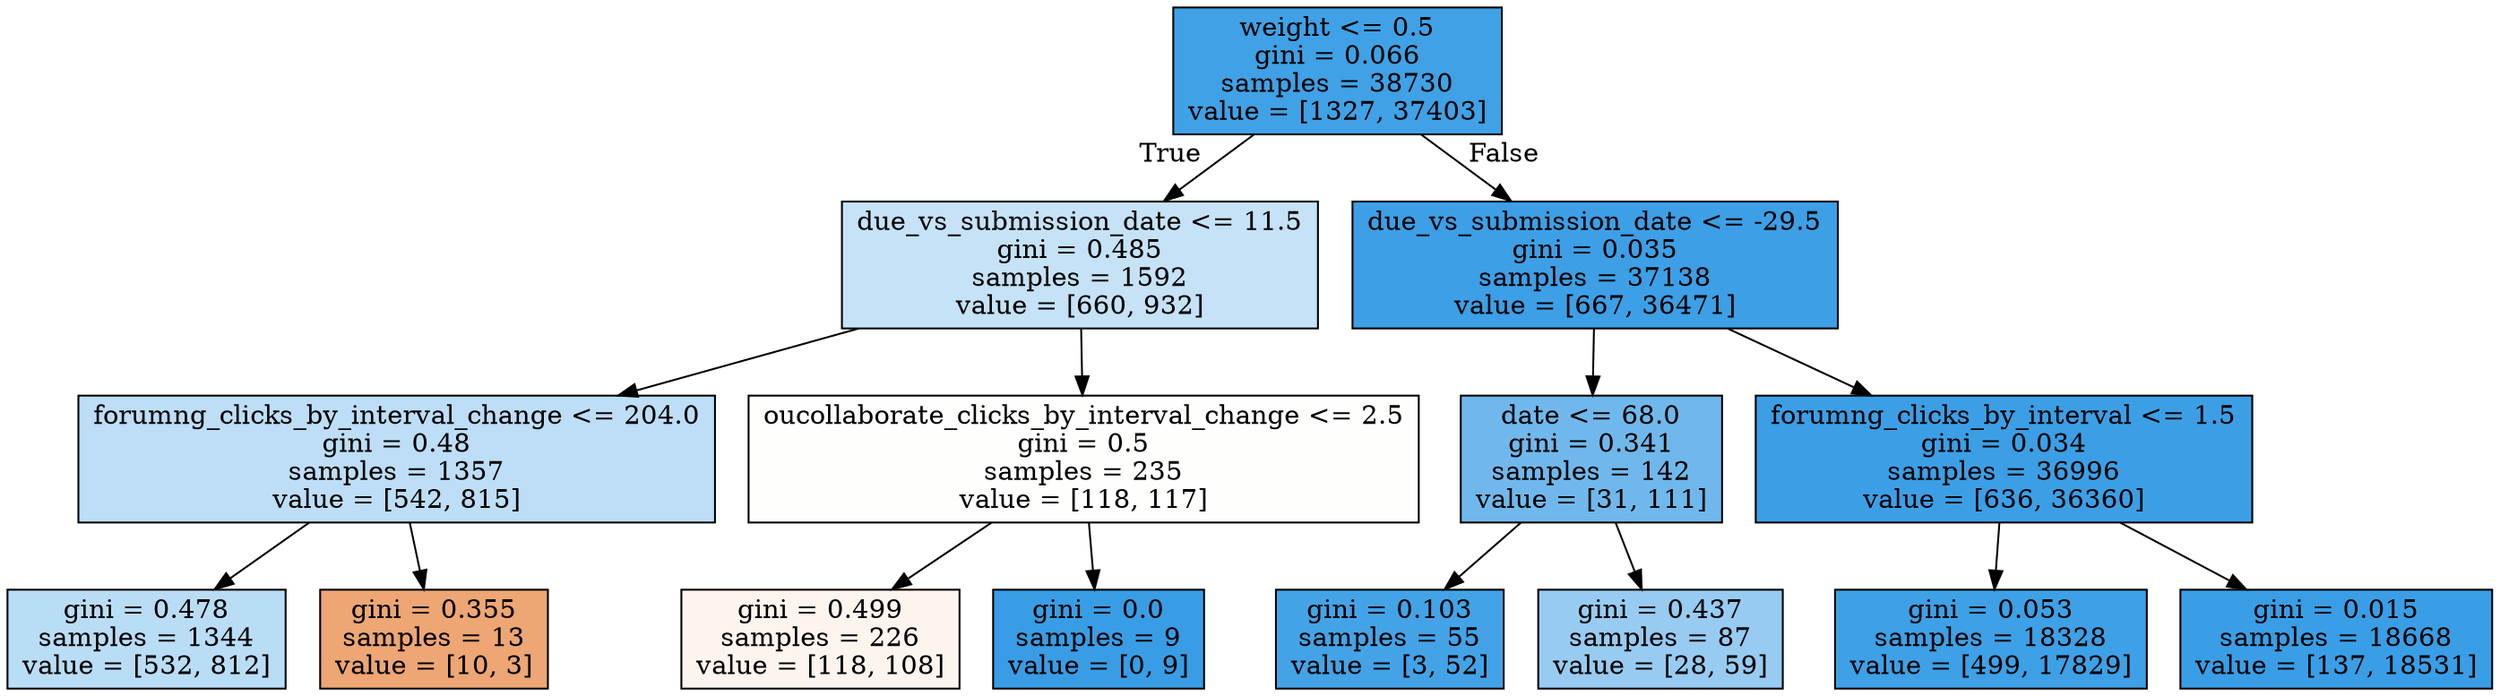 digraph Tree {
node [shape=box, style="filled", color="black"] ;
0 [label="weight <= 0.5\ngini = 0.066\nsamples = 38730\nvalue = [1327, 37403]", fillcolor="#399de5f6"] ;
1 [label="due_vs_submission_date <= 11.5\ngini = 0.485\nsamples = 1592\nvalue = [660, 932]", fillcolor="#399de54a"] ;
0 -> 1 [labeldistance=2.5, labelangle=45, headlabel="True"] ;
2 [label="forumng_clicks_by_interval_change <= 204.0\ngini = 0.48\nsamples = 1357\nvalue = [542, 815]", fillcolor="#399de555"] ;
1 -> 2 ;
3 [label="gini = 0.478\nsamples = 1344\nvalue = [532, 812]", fillcolor="#399de558"] ;
2 -> 3 ;
4 [label="gini = 0.355\nsamples = 13\nvalue = [10, 3]", fillcolor="#e58139b3"] ;
2 -> 4 ;
5 [label="oucollaborate_clicks_by_interval_change <= 2.5\ngini = 0.5\nsamples = 235\nvalue = [118, 117]", fillcolor="#e5813902"] ;
1 -> 5 ;
6 [label="gini = 0.499\nsamples = 226\nvalue = [118, 108]", fillcolor="#e5813916"] ;
5 -> 6 ;
7 [label="gini = 0.0\nsamples = 9\nvalue = [0, 9]", fillcolor="#399de5ff"] ;
5 -> 7 ;
8 [label="due_vs_submission_date <= -29.5\ngini = 0.035\nsamples = 37138\nvalue = [667, 36471]", fillcolor="#399de5fa"] ;
0 -> 8 [labeldistance=2.5, labelangle=-45, headlabel="False"] ;
9 [label="date <= 68.0\ngini = 0.341\nsamples = 142\nvalue = [31, 111]", fillcolor="#399de5b8"] ;
8 -> 9 ;
10 [label="gini = 0.103\nsamples = 55\nvalue = [3, 52]", fillcolor="#399de5f0"] ;
9 -> 10 ;
11 [label="gini = 0.437\nsamples = 87\nvalue = [28, 59]", fillcolor="#399de586"] ;
9 -> 11 ;
12 [label="forumng_clicks_by_interval <= 1.5\ngini = 0.034\nsamples = 36996\nvalue = [636, 36360]", fillcolor="#399de5fb"] ;
8 -> 12 ;
13 [label="gini = 0.053\nsamples = 18328\nvalue = [499, 17829]", fillcolor="#399de5f8"] ;
12 -> 13 ;
14 [label="gini = 0.015\nsamples = 18668\nvalue = [137, 18531]", fillcolor="#399de5fd"] ;
12 -> 14 ;
}